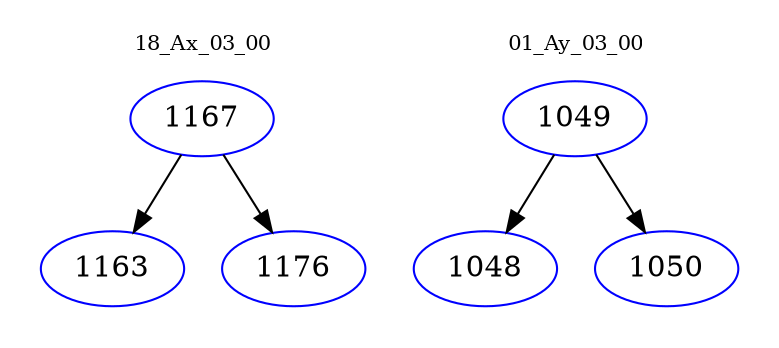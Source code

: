 digraph{
subgraph cluster_0 {
color = white
label = "18_Ax_03_00";
fontsize=10;
T0_1167 [label="1167", color="blue"]
T0_1167 -> T0_1163 [color="black"]
T0_1163 [label="1163", color="blue"]
T0_1167 -> T0_1176 [color="black"]
T0_1176 [label="1176", color="blue"]
}
subgraph cluster_1 {
color = white
label = "01_Ay_03_00";
fontsize=10;
T1_1049 [label="1049", color="blue"]
T1_1049 -> T1_1048 [color="black"]
T1_1048 [label="1048", color="blue"]
T1_1049 -> T1_1050 [color="black"]
T1_1050 [label="1050", color="blue"]
}
}
